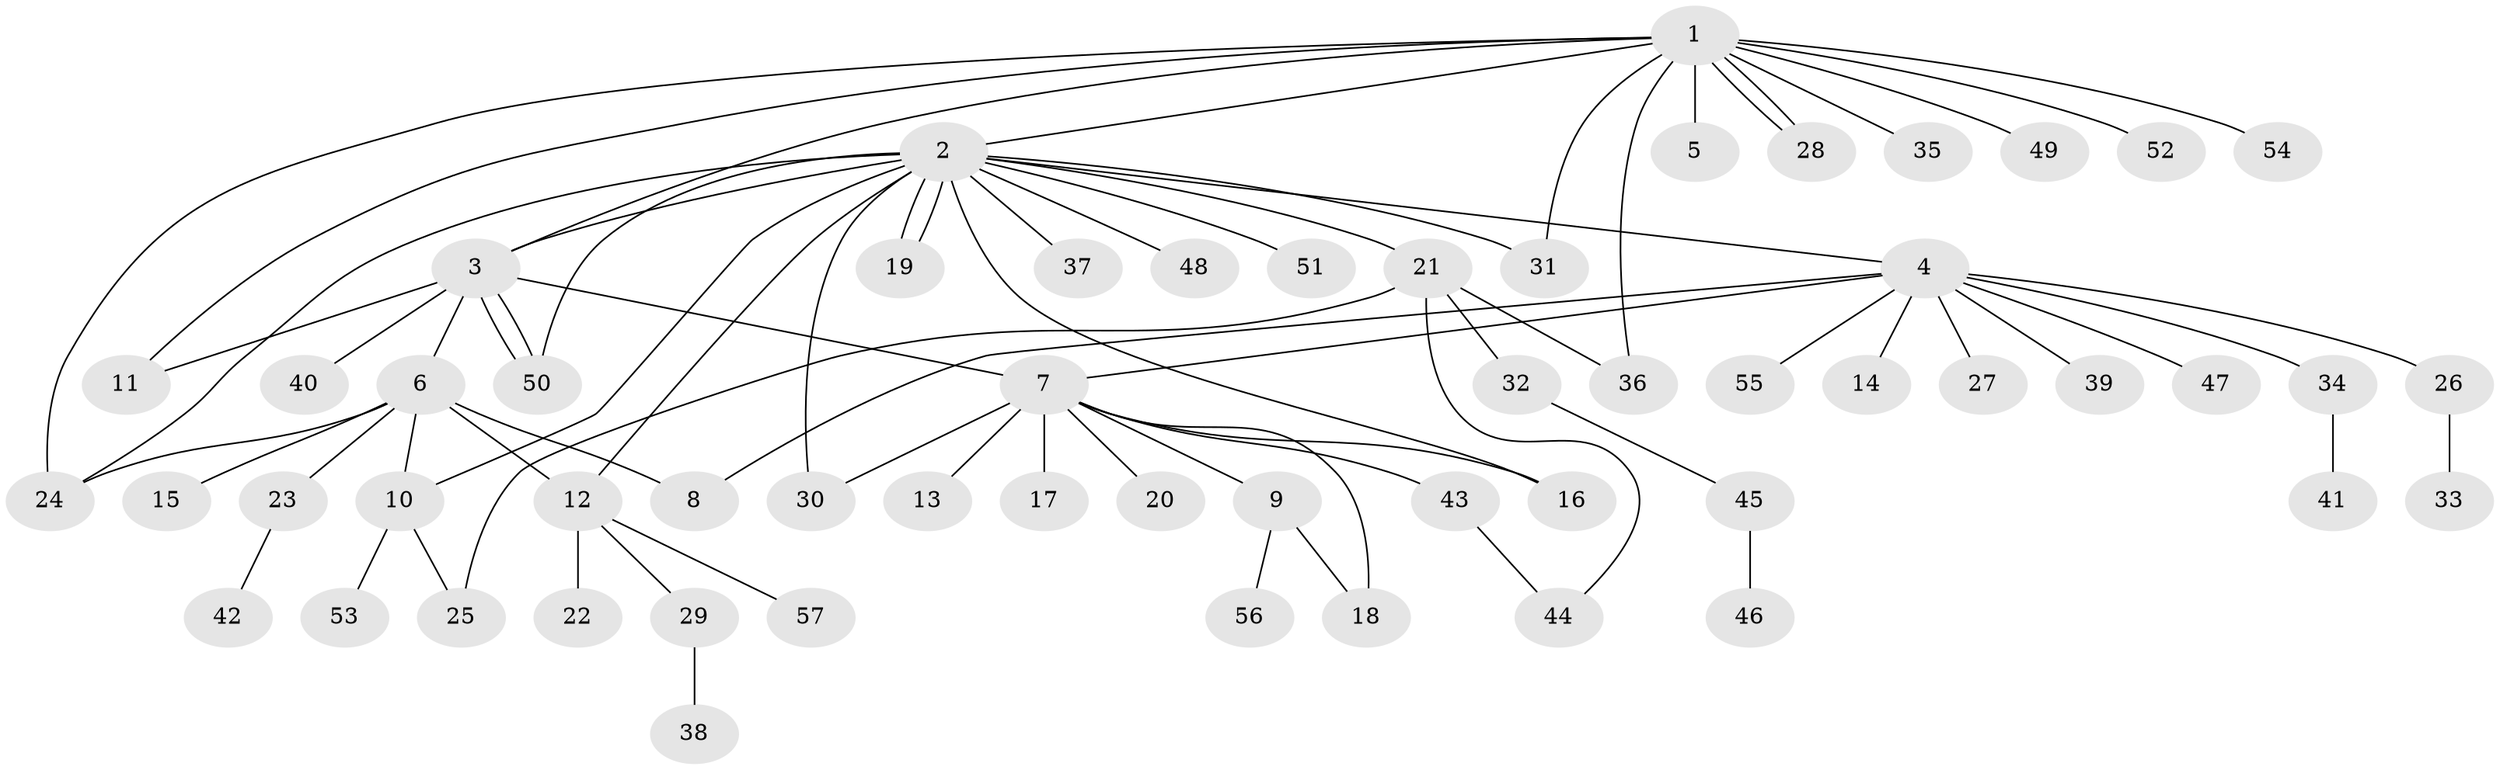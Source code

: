 // Generated by graph-tools (version 1.1) at 2025/01/03/09/25 03:01:42]
// undirected, 57 vertices, 75 edges
graph export_dot {
graph [start="1"]
  node [color=gray90,style=filled];
  1;
  2;
  3;
  4;
  5;
  6;
  7;
  8;
  9;
  10;
  11;
  12;
  13;
  14;
  15;
  16;
  17;
  18;
  19;
  20;
  21;
  22;
  23;
  24;
  25;
  26;
  27;
  28;
  29;
  30;
  31;
  32;
  33;
  34;
  35;
  36;
  37;
  38;
  39;
  40;
  41;
  42;
  43;
  44;
  45;
  46;
  47;
  48;
  49;
  50;
  51;
  52;
  53;
  54;
  55;
  56;
  57;
  1 -- 2;
  1 -- 3;
  1 -- 5;
  1 -- 11;
  1 -- 24;
  1 -- 28;
  1 -- 28;
  1 -- 31;
  1 -- 35;
  1 -- 36;
  1 -- 49;
  1 -- 52;
  1 -- 54;
  2 -- 3;
  2 -- 4;
  2 -- 10;
  2 -- 12;
  2 -- 16;
  2 -- 19;
  2 -- 19;
  2 -- 21;
  2 -- 24;
  2 -- 30;
  2 -- 31;
  2 -- 37;
  2 -- 48;
  2 -- 50;
  2 -- 51;
  3 -- 6;
  3 -- 7;
  3 -- 11;
  3 -- 40;
  3 -- 50;
  3 -- 50;
  4 -- 7;
  4 -- 8;
  4 -- 14;
  4 -- 26;
  4 -- 27;
  4 -- 34;
  4 -- 39;
  4 -- 47;
  4 -- 55;
  6 -- 8;
  6 -- 10;
  6 -- 12;
  6 -- 15;
  6 -- 23;
  6 -- 24;
  7 -- 9;
  7 -- 13;
  7 -- 16;
  7 -- 17;
  7 -- 18;
  7 -- 20;
  7 -- 30;
  7 -- 43;
  9 -- 18;
  9 -- 56;
  10 -- 25;
  10 -- 53;
  12 -- 22;
  12 -- 29;
  12 -- 57;
  21 -- 25;
  21 -- 32;
  21 -- 36;
  21 -- 44;
  23 -- 42;
  26 -- 33;
  29 -- 38;
  32 -- 45;
  34 -- 41;
  43 -- 44;
  45 -- 46;
}
